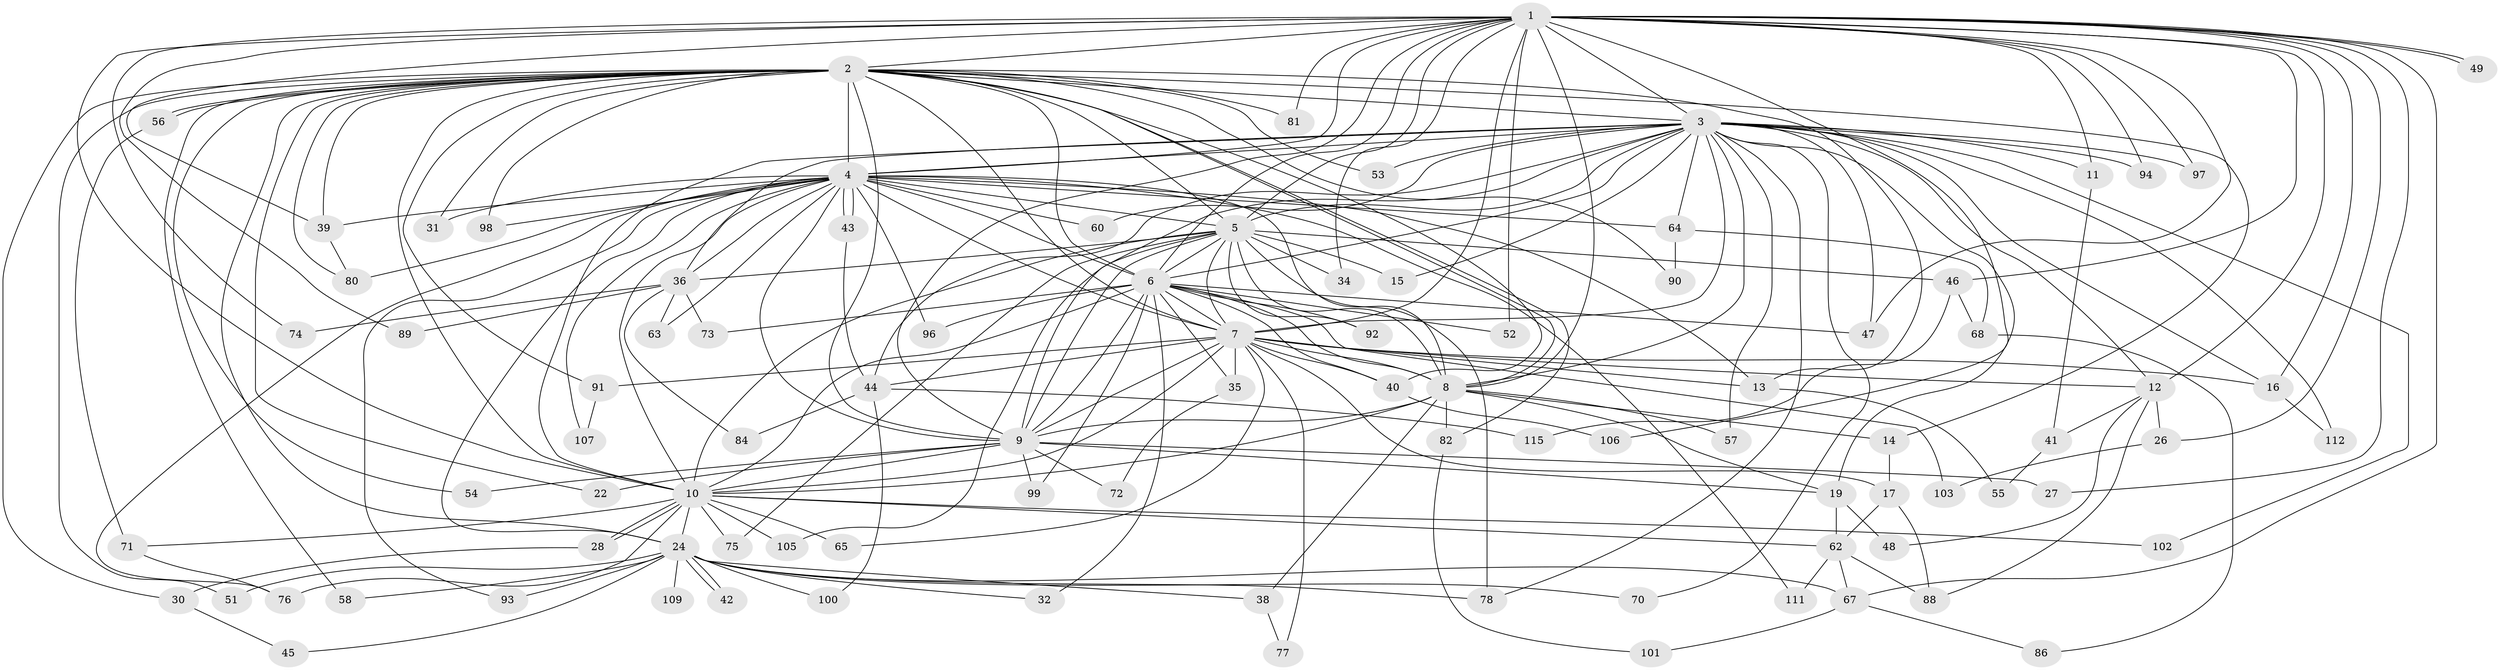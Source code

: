 // original degree distribution, {28: 0.008620689655172414, 29: 0.008620689655172414, 27: 0.017241379310344827, 18: 0.008620689655172414, 19: 0.017241379310344827, 22: 0.008620689655172414, 16: 0.008620689655172414, 15: 0.008620689655172414, 3: 0.2413793103448276, 7: 0.02586206896551724, 2: 0.5431034482758621, 4: 0.05172413793103448, 5: 0.02586206896551724, 12: 0.008620689655172414, 6: 0.017241379310344827}
// Generated by graph-tools (version 1.1) at 2025/11/02/27/25 16:11:00]
// undirected, 92 vertices, 224 edges
graph export_dot {
graph [start="1"]
  node [color=gray90,style=filled];
  1 [super="+85"];
  2 [super="+25"];
  3 [super="+23"];
  4 [super="+108"];
  5 [super="+116"];
  6 [super="+69"];
  7 [super="+21"];
  8 [super="+66"];
  9 [super="+18"];
  10;
  11;
  12 [super="+37"];
  13 [super="+20"];
  14;
  15;
  16 [super="+29"];
  17;
  19 [super="+113"];
  22;
  24 [super="+33"];
  26;
  27;
  28;
  30;
  31 [super="+104"];
  32;
  34;
  35;
  36 [super="+50"];
  38;
  39 [super="+59"];
  40 [super="+61"];
  41;
  42;
  43;
  44 [super="+79"];
  45;
  46;
  47;
  48;
  49;
  51;
  52;
  53;
  54;
  55;
  56;
  57;
  58;
  60;
  62 [super="+83"];
  63;
  64;
  65;
  67 [super="+95"];
  68;
  70;
  71;
  72;
  73;
  74;
  75;
  76 [super="+114"];
  77;
  78 [super="+87"];
  80;
  81;
  82;
  84;
  86;
  88 [super="+110"];
  89;
  90;
  91;
  92;
  93;
  94;
  96;
  97;
  98;
  99;
  100;
  101;
  102;
  103;
  105;
  106;
  107;
  109;
  111;
  112;
  115;
  1 -- 2;
  1 -- 3;
  1 -- 4;
  1 -- 5;
  1 -- 6;
  1 -- 7 [weight=2];
  1 -- 8;
  1 -- 9;
  1 -- 10;
  1 -- 11;
  1 -- 16;
  1 -- 26;
  1 -- 27;
  1 -- 34;
  1 -- 39;
  1 -- 46;
  1 -- 47;
  1 -- 49;
  1 -- 49;
  1 -- 52;
  1 -- 74;
  1 -- 81;
  1 -- 89;
  1 -- 97;
  1 -- 106;
  1 -- 94;
  1 -- 12;
  1 -- 67;
  2 -- 3 [weight=2];
  2 -- 4;
  2 -- 5;
  2 -- 6;
  2 -- 7;
  2 -- 8;
  2 -- 9;
  2 -- 10;
  2 -- 13;
  2 -- 14;
  2 -- 22;
  2 -- 24;
  2 -- 30;
  2 -- 31 [weight=2];
  2 -- 39;
  2 -- 40;
  2 -- 51;
  2 -- 53;
  2 -- 54;
  2 -- 56;
  2 -- 56;
  2 -- 80;
  2 -- 81;
  2 -- 90;
  2 -- 91;
  2 -- 98;
  2 -- 58;
  2 -- 82;
  3 -- 4;
  3 -- 5;
  3 -- 6;
  3 -- 7;
  3 -- 8 [weight=2];
  3 -- 9 [weight=2];
  3 -- 10;
  3 -- 11;
  3 -- 12;
  3 -- 15;
  3 -- 19;
  3 -- 36;
  3 -- 44;
  3 -- 47;
  3 -- 53;
  3 -- 57;
  3 -- 60;
  3 -- 64;
  3 -- 70;
  3 -- 94;
  3 -- 102;
  3 -- 112;
  3 -- 97;
  3 -- 16;
  3 -- 78;
  4 -- 5;
  4 -- 6;
  4 -- 7 [weight=2];
  4 -- 8;
  4 -- 9;
  4 -- 10;
  4 -- 13;
  4 -- 24;
  4 -- 31;
  4 -- 36;
  4 -- 43;
  4 -- 43;
  4 -- 60;
  4 -- 63;
  4 -- 64;
  4 -- 76;
  4 -- 93;
  4 -- 96;
  4 -- 98;
  4 -- 107;
  4 -- 111;
  4 -- 39;
  4 -- 80;
  5 -- 6;
  5 -- 7;
  5 -- 8;
  5 -- 9;
  5 -- 10;
  5 -- 15;
  5 -- 34;
  5 -- 46;
  5 -- 75;
  5 -- 78;
  5 -- 92;
  5 -- 105;
  5 -- 36 [weight=2];
  6 -- 7;
  6 -- 8;
  6 -- 9;
  6 -- 10;
  6 -- 32;
  6 -- 35;
  6 -- 52;
  6 -- 73;
  6 -- 92;
  6 -- 96;
  6 -- 99;
  6 -- 103;
  6 -- 47;
  6 -- 40;
  7 -- 8 [weight=2];
  7 -- 9;
  7 -- 10;
  7 -- 12;
  7 -- 16;
  7 -- 17;
  7 -- 35;
  7 -- 40;
  7 -- 65;
  7 -- 77;
  7 -- 91;
  7 -- 13;
  7 -- 44;
  8 -- 9;
  8 -- 10;
  8 -- 14;
  8 -- 19;
  8 -- 38;
  8 -- 57;
  8 -- 82;
  9 -- 10;
  9 -- 22;
  9 -- 27;
  9 -- 54;
  9 -- 72;
  9 -- 99;
  9 -- 19;
  10 -- 28;
  10 -- 28;
  10 -- 62;
  10 -- 65;
  10 -- 71;
  10 -- 75;
  10 -- 76;
  10 -- 102;
  10 -- 105;
  10 -- 24;
  11 -- 41;
  12 -- 26;
  12 -- 41;
  12 -- 48;
  12 -- 88;
  13 -- 55;
  14 -- 17;
  16 -- 112;
  17 -- 62;
  17 -- 88;
  19 -- 48;
  19 -- 62;
  24 -- 32;
  24 -- 42;
  24 -- 42;
  24 -- 51;
  24 -- 67;
  24 -- 70;
  24 -- 93;
  24 -- 100;
  24 -- 109 [weight=2];
  24 -- 45;
  24 -- 58;
  24 -- 38;
  24 -- 78;
  26 -- 103;
  28 -- 30;
  30 -- 45;
  35 -- 72;
  36 -- 74;
  36 -- 89;
  36 -- 84;
  36 -- 73;
  36 -- 63;
  38 -- 77;
  39 -- 80;
  40 -- 106;
  41 -- 55;
  43 -- 44;
  44 -- 84;
  44 -- 100;
  44 -- 115;
  46 -- 68;
  46 -- 115;
  56 -- 71;
  62 -- 67;
  62 -- 88;
  62 -- 111;
  64 -- 68;
  64 -- 90;
  67 -- 86;
  67 -- 101;
  68 -- 86;
  71 -- 76;
  82 -- 101;
  91 -- 107;
}

